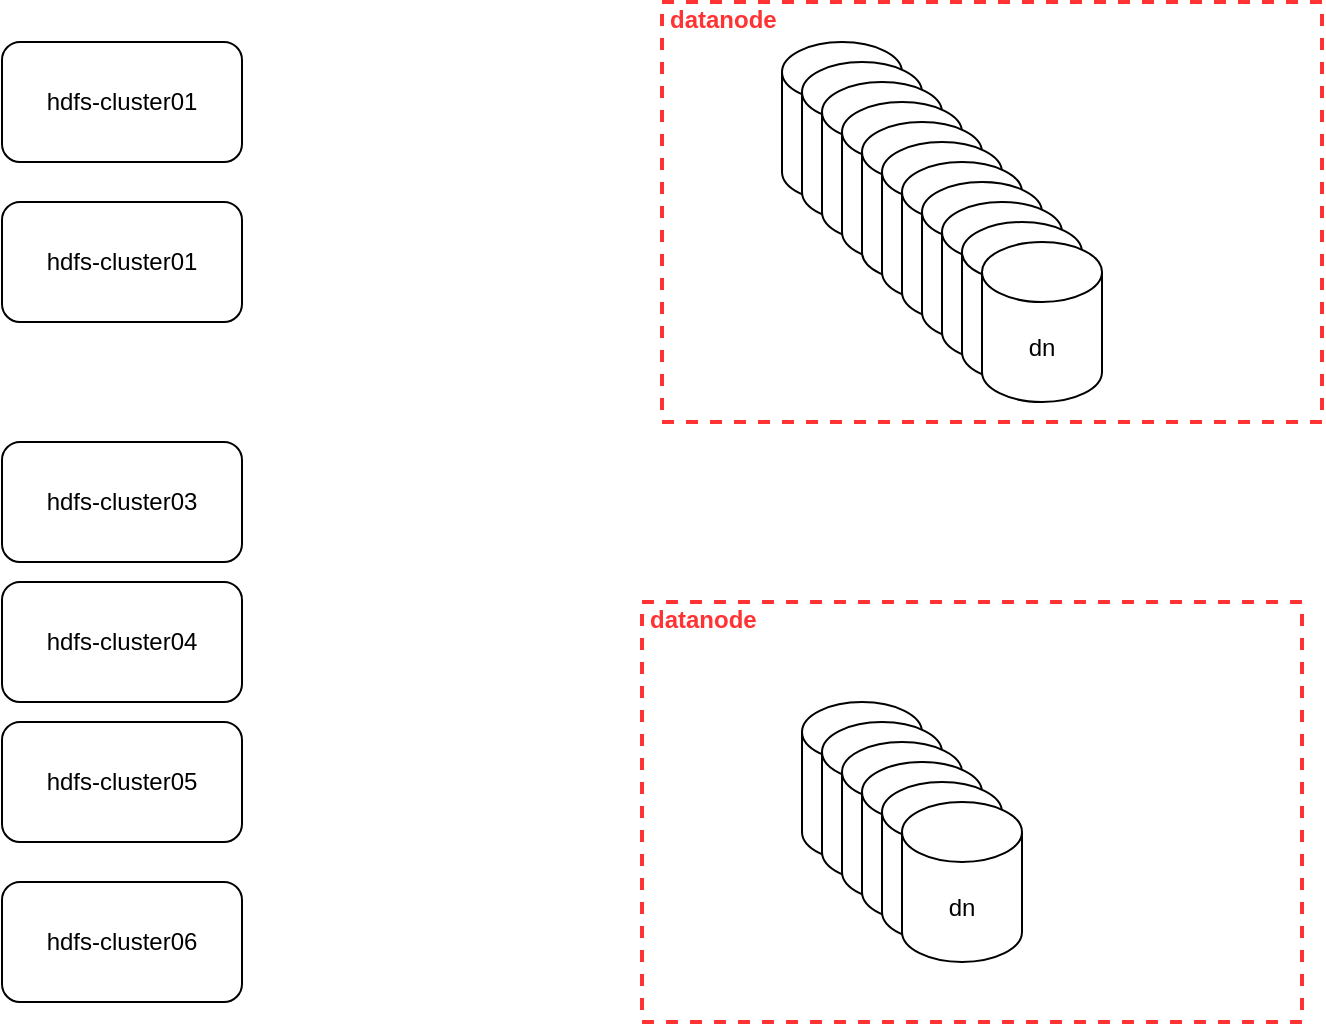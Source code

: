 <mxfile version="17.3.0" type="github">
  <diagram id="RoU__FsvneReP1gIZXwm" name="Page-1">
    <mxGraphModel dx="1422" dy="762" grid="1" gridSize="10" guides="1" tooltips="1" connect="1" arrows="1" fold="1" page="1" pageScale="1" pageWidth="827" pageHeight="1169" math="0" shadow="0">
      <root>
        <mxCell id="0" />
        <mxCell id="1" parent="0" />
        <mxCell id="v9gRxfP-HKsxjnFTEKJX-4" value="datanode" style="html=1;fontColor=#FF3333;fontStyle=1;align=left;verticalAlign=top;spacing=0;labelBorderColor=none;fillColor=none;dashed=1;strokeWidth=2;strokeColor=#FF3333;spacingLeft=4;spacingTop=-3;" vertex="1" parent="1">
          <mxGeometry x="410" y="70" width="330" height="210" as="geometry" />
        </mxCell>
        <mxCell id="v9gRxfP-HKsxjnFTEKJX-15" value="hdfs-cluster01" style="rounded=1;whiteSpace=wrap;html=1;" vertex="1" parent="1">
          <mxGeometry x="80" y="170" width="120" height="60" as="geometry" />
        </mxCell>
        <mxCell id="v9gRxfP-HKsxjnFTEKJX-16" value="hdfs-cluster01" style="rounded=1;whiteSpace=wrap;html=1;" vertex="1" parent="1">
          <mxGeometry x="80" y="90" width="120" height="60" as="geometry" />
        </mxCell>
        <mxCell id="v9gRxfP-HKsxjnFTEKJX-32" value="" style="group" vertex="1" connectable="0" parent="1">
          <mxGeometry x="470" y="90" width="160" height="180" as="geometry" />
        </mxCell>
        <mxCell id="v9gRxfP-HKsxjnFTEKJX-17" value="dn" style="shape=cylinder3;whiteSpace=wrap;html=1;boundedLbl=1;backgroundOutline=1;size=15;" vertex="1" parent="v9gRxfP-HKsxjnFTEKJX-32">
          <mxGeometry width="60" height="80" as="geometry" />
        </mxCell>
        <mxCell id="v9gRxfP-HKsxjnFTEKJX-18" value="dn" style="shape=cylinder3;whiteSpace=wrap;html=1;boundedLbl=1;backgroundOutline=1;size=15;" vertex="1" parent="v9gRxfP-HKsxjnFTEKJX-32">
          <mxGeometry x="10" y="10" width="60" height="80" as="geometry" />
        </mxCell>
        <mxCell id="v9gRxfP-HKsxjnFTEKJX-19" value="dn" style="shape=cylinder3;whiteSpace=wrap;html=1;boundedLbl=1;backgroundOutline=1;size=15;" vertex="1" parent="v9gRxfP-HKsxjnFTEKJX-32">
          <mxGeometry x="20" y="20" width="60" height="80" as="geometry" />
        </mxCell>
        <mxCell id="v9gRxfP-HKsxjnFTEKJX-20" value="dn" style="shape=cylinder3;whiteSpace=wrap;html=1;boundedLbl=1;backgroundOutline=1;size=15;" vertex="1" parent="v9gRxfP-HKsxjnFTEKJX-32">
          <mxGeometry x="30" y="30" width="60" height="80" as="geometry" />
        </mxCell>
        <mxCell id="v9gRxfP-HKsxjnFTEKJX-21" value="dn" style="shape=cylinder3;whiteSpace=wrap;html=1;boundedLbl=1;backgroundOutline=1;size=15;" vertex="1" parent="v9gRxfP-HKsxjnFTEKJX-32">
          <mxGeometry x="40" y="40" width="60" height="80" as="geometry" />
        </mxCell>
        <mxCell id="v9gRxfP-HKsxjnFTEKJX-22" value="dn" style="shape=cylinder3;whiteSpace=wrap;html=1;boundedLbl=1;backgroundOutline=1;size=15;" vertex="1" parent="v9gRxfP-HKsxjnFTEKJX-32">
          <mxGeometry x="50" y="50" width="60" height="80" as="geometry" />
        </mxCell>
        <mxCell id="v9gRxfP-HKsxjnFTEKJX-23" value="dn" style="shape=cylinder3;whiteSpace=wrap;html=1;boundedLbl=1;backgroundOutline=1;size=15;" vertex="1" parent="v9gRxfP-HKsxjnFTEKJX-32">
          <mxGeometry x="60" y="60" width="60" height="80" as="geometry" />
        </mxCell>
        <mxCell id="v9gRxfP-HKsxjnFTEKJX-24" value="dn" style="shape=cylinder3;whiteSpace=wrap;html=1;boundedLbl=1;backgroundOutline=1;size=15;" vertex="1" parent="v9gRxfP-HKsxjnFTEKJX-32">
          <mxGeometry x="70" y="70" width="60" height="80" as="geometry" />
        </mxCell>
        <mxCell id="v9gRxfP-HKsxjnFTEKJX-25" value="dn" style="shape=cylinder3;whiteSpace=wrap;html=1;boundedLbl=1;backgroundOutline=1;size=15;" vertex="1" parent="v9gRxfP-HKsxjnFTEKJX-32">
          <mxGeometry x="80" y="80" width="60" height="80" as="geometry" />
        </mxCell>
        <mxCell id="v9gRxfP-HKsxjnFTEKJX-26" value="dn" style="shape=cylinder3;whiteSpace=wrap;html=1;boundedLbl=1;backgroundOutline=1;size=15;" vertex="1" parent="v9gRxfP-HKsxjnFTEKJX-32">
          <mxGeometry x="90" y="90" width="60" height="80" as="geometry" />
        </mxCell>
        <mxCell id="v9gRxfP-HKsxjnFTEKJX-27" value="dn" style="shape=cylinder3;whiteSpace=wrap;html=1;boundedLbl=1;backgroundOutline=1;size=15;" vertex="1" parent="v9gRxfP-HKsxjnFTEKJX-32">
          <mxGeometry x="100" y="100" width="60" height="80" as="geometry" />
        </mxCell>
        <mxCell id="v9gRxfP-HKsxjnFTEKJX-53" value="" style="group" vertex="1" connectable="0" parent="1">
          <mxGeometry x="480" y="420" width="110" height="130" as="geometry" />
        </mxCell>
        <mxCell id="v9gRxfP-HKsxjnFTEKJX-46" value="" style="shape=cylinder3;whiteSpace=wrap;html=1;boundedLbl=1;backgroundOutline=1;size=15;" vertex="1" parent="v9gRxfP-HKsxjnFTEKJX-53">
          <mxGeometry width="60" height="80" as="geometry" />
        </mxCell>
        <mxCell id="v9gRxfP-HKsxjnFTEKJX-47" value="" style="shape=cylinder3;whiteSpace=wrap;html=1;boundedLbl=1;backgroundOutline=1;size=15;" vertex="1" parent="v9gRxfP-HKsxjnFTEKJX-53">
          <mxGeometry x="10" y="10" width="60" height="80" as="geometry" />
        </mxCell>
        <mxCell id="v9gRxfP-HKsxjnFTEKJX-48" value="" style="shape=cylinder3;whiteSpace=wrap;html=1;boundedLbl=1;backgroundOutline=1;size=15;" vertex="1" parent="v9gRxfP-HKsxjnFTEKJX-53">
          <mxGeometry x="20" y="20" width="60" height="80" as="geometry" />
        </mxCell>
        <mxCell id="v9gRxfP-HKsxjnFTEKJX-49" value="" style="shape=cylinder3;whiteSpace=wrap;html=1;boundedLbl=1;backgroundOutline=1;size=15;" vertex="1" parent="v9gRxfP-HKsxjnFTEKJX-53">
          <mxGeometry x="30" y="30" width="60" height="80" as="geometry" />
        </mxCell>
        <mxCell id="v9gRxfP-HKsxjnFTEKJX-50" value="" style="shape=cylinder3;whiteSpace=wrap;html=1;boundedLbl=1;backgroundOutline=1;size=15;" vertex="1" parent="v9gRxfP-HKsxjnFTEKJX-53">
          <mxGeometry x="40" y="40" width="60" height="80" as="geometry" />
        </mxCell>
        <mxCell id="v9gRxfP-HKsxjnFTEKJX-51" value="dn" style="shape=cylinder3;whiteSpace=wrap;html=1;boundedLbl=1;backgroundOutline=1;size=15;" vertex="1" parent="v9gRxfP-HKsxjnFTEKJX-53">
          <mxGeometry x="50" y="50" width="60" height="80" as="geometry" />
        </mxCell>
        <mxCell id="v9gRxfP-HKsxjnFTEKJX-55" value="hdfs-cluster04" style="rounded=1;whiteSpace=wrap;html=1;" vertex="1" parent="1">
          <mxGeometry x="80" y="360" width="120" height="60" as="geometry" />
        </mxCell>
        <mxCell id="v9gRxfP-HKsxjnFTEKJX-56" value="hdfs-cluster03" style="rounded=1;whiteSpace=wrap;html=1;" vertex="1" parent="1">
          <mxGeometry x="80" y="290" width="120" height="60" as="geometry" />
        </mxCell>
        <mxCell id="v9gRxfP-HKsxjnFTEKJX-57" value="hdfs-cluster06" style="rounded=1;whiteSpace=wrap;html=1;" vertex="1" parent="1">
          <mxGeometry x="80" y="510" width="120" height="60" as="geometry" />
        </mxCell>
        <mxCell id="v9gRxfP-HKsxjnFTEKJX-58" value="hdfs-cluster05" style="rounded=1;whiteSpace=wrap;html=1;" vertex="1" parent="1">
          <mxGeometry x="80" y="430" width="120" height="60" as="geometry" />
        </mxCell>
        <mxCell id="v9gRxfP-HKsxjnFTEKJX-61" value="datanode" style="html=1;fontColor=#FF3333;fontStyle=1;align=left;verticalAlign=top;spacing=0;labelBorderColor=none;fillColor=none;dashed=1;strokeWidth=2;strokeColor=#FF3333;spacingLeft=4;spacingTop=-3;" vertex="1" parent="1">
          <mxGeometry x="400" y="370" width="330" height="210" as="geometry" />
        </mxCell>
      </root>
    </mxGraphModel>
  </diagram>
</mxfile>
